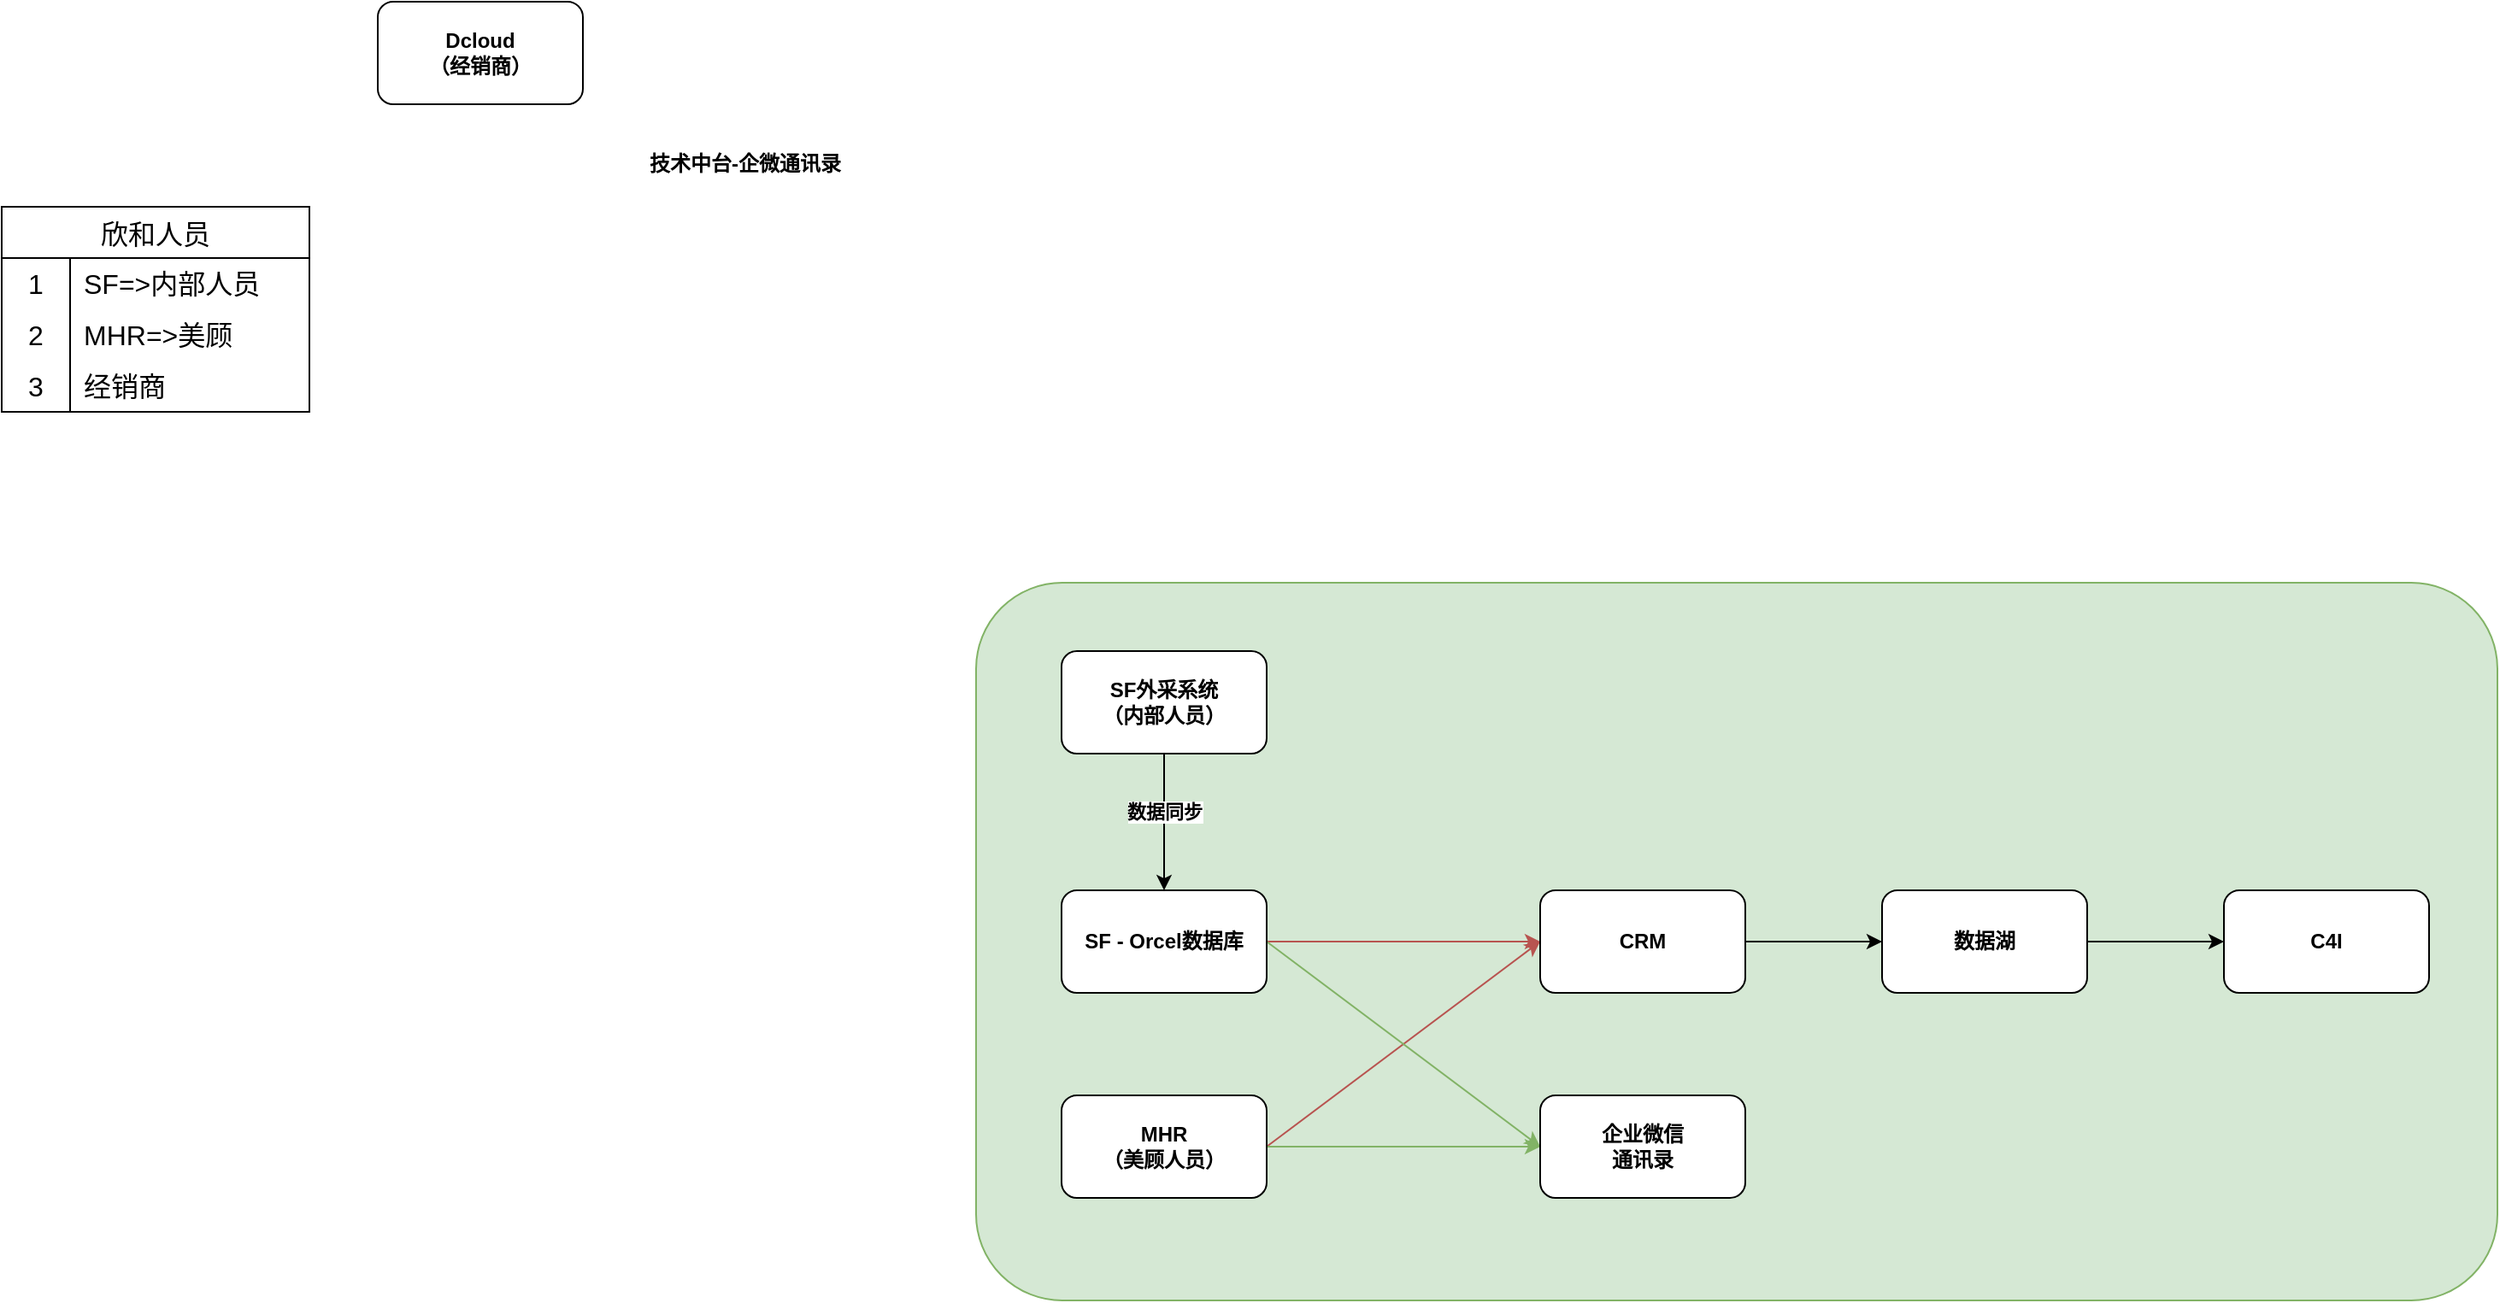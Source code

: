 <mxfile version="24.0.2" type="github">
  <diagram name="第 1 页" id="B5LX5rfYJhsngNCD7u-h">
    <mxGraphModel dx="978" dy="1781" grid="1" gridSize="10" guides="1" tooltips="1" connect="1" arrows="1" fold="1" page="1" pageScale="1" pageWidth="827" pageHeight="1169" math="0" shadow="0">
      <root>
        <mxCell id="0" />
        <mxCell id="1" parent="0" />
        <mxCell id="FaN1qW55NtizGSfyZZEe-50" value="" style="rounded=1;whiteSpace=wrap;html=1;fillColor=#d5e8d4;strokeColor=#82b366;arcSize=12;" vertex="1" parent="1">
          <mxGeometry x="730" y="330" width="890" height="420" as="geometry" />
        </mxCell>
        <mxCell id="FaN1qW55NtizGSfyZZEe-1" value="欣和人员" style="shape=table;startSize=30;container=1;collapsible=0;childLayout=tableLayout;fixedRows=1;rowLines=0;fontStyle=0;strokeColor=default;fontSize=16;" vertex="1" parent="1">
          <mxGeometry x="160" y="110" width="180" height="120" as="geometry" />
        </mxCell>
        <mxCell id="FaN1qW55NtizGSfyZZEe-2" value="" style="shape=tableRow;horizontal=0;startSize=0;swimlaneHead=0;swimlaneBody=0;top=0;left=0;bottom=0;right=0;collapsible=0;dropTarget=0;fillColor=none;points=[[0,0.5],[1,0.5]];portConstraint=eastwest;strokeColor=inherit;fontSize=16;" vertex="1" parent="FaN1qW55NtizGSfyZZEe-1">
          <mxGeometry y="30" width="180" height="30" as="geometry" />
        </mxCell>
        <mxCell id="FaN1qW55NtizGSfyZZEe-3" value="1" style="shape=partialRectangle;html=1;whiteSpace=wrap;connectable=0;fillColor=none;top=0;left=0;bottom=0;right=0;overflow=hidden;pointerEvents=1;strokeColor=inherit;fontSize=16;" vertex="1" parent="FaN1qW55NtizGSfyZZEe-2">
          <mxGeometry width="40" height="30" as="geometry">
            <mxRectangle width="40" height="30" as="alternateBounds" />
          </mxGeometry>
        </mxCell>
        <mxCell id="FaN1qW55NtizGSfyZZEe-4" value="SF=&amp;gt;内部人员" style="shape=partialRectangle;html=1;whiteSpace=wrap;connectable=0;fillColor=none;top=0;left=0;bottom=0;right=0;align=left;spacingLeft=6;overflow=hidden;strokeColor=inherit;fontSize=16;" vertex="1" parent="FaN1qW55NtizGSfyZZEe-2">
          <mxGeometry x="40" width="140" height="30" as="geometry">
            <mxRectangle width="140" height="30" as="alternateBounds" />
          </mxGeometry>
        </mxCell>
        <mxCell id="FaN1qW55NtizGSfyZZEe-5" value="" style="shape=tableRow;horizontal=0;startSize=0;swimlaneHead=0;swimlaneBody=0;top=0;left=0;bottom=0;right=0;collapsible=0;dropTarget=0;fillColor=none;points=[[0,0.5],[1,0.5]];portConstraint=eastwest;strokeColor=inherit;fontSize=16;" vertex="1" parent="FaN1qW55NtizGSfyZZEe-1">
          <mxGeometry y="60" width="180" height="30" as="geometry" />
        </mxCell>
        <mxCell id="FaN1qW55NtizGSfyZZEe-6" value="2" style="shape=partialRectangle;html=1;whiteSpace=wrap;connectable=0;fillColor=none;top=0;left=0;bottom=0;right=0;overflow=hidden;strokeColor=inherit;fontSize=16;" vertex="1" parent="FaN1qW55NtizGSfyZZEe-5">
          <mxGeometry width="40" height="30" as="geometry">
            <mxRectangle width="40" height="30" as="alternateBounds" />
          </mxGeometry>
        </mxCell>
        <mxCell id="FaN1qW55NtizGSfyZZEe-7" value="MHR=&amp;gt;美顾" style="shape=partialRectangle;html=1;whiteSpace=wrap;connectable=0;fillColor=none;top=0;left=0;bottom=0;right=0;align=left;spacingLeft=6;overflow=hidden;strokeColor=inherit;fontSize=16;" vertex="1" parent="FaN1qW55NtizGSfyZZEe-5">
          <mxGeometry x="40" width="140" height="30" as="geometry">
            <mxRectangle width="140" height="30" as="alternateBounds" />
          </mxGeometry>
        </mxCell>
        <mxCell id="FaN1qW55NtizGSfyZZEe-8" value="" style="shape=tableRow;horizontal=0;startSize=0;swimlaneHead=0;swimlaneBody=0;top=0;left=0;bottom=0;right=0;collapsible=0;dropTarget=0;fillColor=none;points=[[0,0.5],[1,0.5]];portConstraint=eastwest;strokeColor=inherit;fontSize=16;" vertex="1" parent="FaN1qW55NtizGSfyZZEe-1">
          <mxGeometry y="90" width="180" height="30" as="geometry" />
        </mxCell>
        <mxCell id="FaN1qW55NtizGSfyZZEe-9" value="3" style="shape=partialRectangle;html=1;whiteSpace=wrap;connectable=0;fillColor=none;top=0;left=0;bottom=0;right=0;overflow=hidden;strokeColor=inherit;fontSize=16;" vertex="1" parent="FaN1qW55NtizGSfyZZEe-8">
          <mxGeometry width="40" height="30" as="geometry">
            <mxRectangle width="40" height="30" as="alternateBounds" />
          </mxGeometry>
        </mxCell>
        <mxCell id="FaN1qW55NtizGSfyZZEe-10" value="经销商" style="shape=partialRectangle;html=1;whiteSpace=wrap;connectable=0;fillColor=none;top=0;left=0;bottom=0;right=0;align=left;spacingLeft=6;overflow=hidden;strokeColor=inherit;fontSize=16;" vertex="1" parent="FaN1qW55NtizGSfyZZEe-8">
          <mxGeometry x="40" width="140" height="30" as="geometry">
            <mxRectangle width="140" height="30" as="alternateBounds" />
          </mxGeometry>
        </mxCell>
        <mxCell id="FaN1qW55NtizGSfyZZEe-33" value="" style="edgeStyle=none;rounded=0;orthogonalLoop=1;jettySize=auto;html=1;" edge="1" parent="1" source="FaN1qW55NtizGSfyZZEe-21" target="FaN1qW55NtizGSfyZZEe-32">
          <mxGeometry relative="1" as="geometry" />
        </mxCell>
        <mxCell id="FaN1qW55NtizGSfyZZEe-34" value="数据同步" style="edgeLabel;html=1;align=center;verticalAlign=middle;resizable=0;points=[];fontStyle=1" vertex="1" connectable="0" parent="FaN1qW55NtizGSfyZZEe-33">
          <mxGeometry x="-0.215" y="2" relative="1" as="geometry">
            <mxPoint x="-2" y="2" as="offset" />
          </mxGeometry>
        </mxCell>
        <mxCell id="FaN1qW55NtizGSfyZZEe-21" value="SF外采系统&lt;br&gt;（内部人员）" style="rounded=1;whiteSpace=wrap;html=1;fontStyle=1" vertex="1" parent="1">
          <mxGeometry x="780" y="370" width="120" height="60" as="geometry" />
        </mxCell>
        <mxCell id="FaN1qW55NtizGSfyZZEe-38" style="edgeStyle=none;rounded=0;orthogonalLoop=1;jettySize=auto;html=1;entryX=0;entryY=0.5;entryDx=0;entryDy=0;fillColor=#f8cecc;strokeColor=#b85450;exitX=1;exitY=0.5;exitDx=0;exitDy=0;fontStyle=1" edge="1" parent="1" source="FaN1qW55NtizGSfyZZEe-22" target="FaN1qW55NtizGSfyZZEe-35">
          <mxGeometry relative="1" as="geometry">
            <mxPoint x="900" y="670" as="sourcePoint" />
          </mxGeometry>
        </mxCell>
        <mxCell id="FaN1qW55NtizGSfyZZEe-41" style="edgeStyle=none;rounded=0;orthogonalLoop=1;jettySize=auto;html=1;exitX=1;exitY=0.5;exitDx=0;exitDy=0;entryX=0;entryY=0.5;entryDx=0;entryDy=0;fillColor=#d5e8d4;strokeColor=#82b366;fontStyle=1" edge="1" parent="1" source="FaN1qW55NtizGSfyZZEe-22" target="FaN1qW55NtizGSfyZZEe-40">
          <mxGeometry relative="1" as="geometry" />
        </mxCell>
        <mxCell id="FaN1qW55NtizGSfyZZEe-22" value="MHR&lt;br&gt;（美顾人员）" style="rounded=1;whiteSpace=wrap;html=1;fontStyle=1" vertex="1" parent="1">
          <mxGeometry x="780" y="630" width="120" height="60" as="geometry" />
        </mxCell>
        <mxCell id="FaN1qW55NtizGSfyZZEe-24" value="&lt;b&gt;技术中台-企微通讯录&lt;/b&gt;" style="text;html=1;align=center;verticalAlign=middle;whiteSpace=wrap;rounded=0;" vertex="1" parent="1">
          <mxGeometry x="530" y="70" width="130" height="30" as="geometry" />
        </mxCell>
        <mxCell id="FaN1qW55NtizGSfyZZEe-25" value="Dcloud&lt;br&gt;（经销商）" style="rounded=1;whiteSpace=wrap;html=1;fontStyle=1" vertex="1" parent="1">
          <mxGeometry x="380" y="-10" width="120" height="60" as="geometry" />
        </mxCell>
        <mxCell id="FaN1qW55NtizGSfyZZEe-36" value="" style="edgeStyle=none;rounded=0;orthogonalLoop=1;jettySize=auto;html=1;fillColor=#f8cecc;strokeColor=#b85450;fontStyle=1" edge="1" parent="1" source="FaN1qW55NtizGSfyZZEe-32" target="FaN1qW55NtizGSfyZZEe-35">
          <mxGeometry relative="1" as="geometry" />
        </mxCell>
        <mxCell id="FaN1qW55NtizGSfyZZEe-43" style="edgeStyle=none;rounded=0;orthogonalLoop=1;jettySize=auto;html=1;exitX=1;exitY=0.5;exitDx=0;exitDy=0;entryX=0;entryY=0.5;entryDx=0;entryDy=0;fillColor=#d5e8d4;strokeColor=#82b366;fontStyle=1" edge="1" parent="1" source="FaN1qW55NtizGSfyZZEe-32" target="FaN1qW55NtizGSfyZZEe-40">
          <mxGeometry relative="1" as="geometry" />
        </mxCell>
        <mxCell id="FaN1qW55NtizGSfyZZEe-32" value="SF - Orcel数据库" style="whiteSpace=wrap;html=1;rounded=1;fontStyle=1;" vertex="1" parent="1">
          <mxGeometry x="780" y="510" width="120" height="60" as="geometry" />
        </mxCell>
        <mxCell id="FaN1qW55NtizGSfyZZEe-47" value="" style="edgeStyle=none;rounded=0;orthogonalLoop=1;jettySize=auto;html=1;" edge="1" parent="1" source="FaN1qW55NtizGSfyZZEe-35" target="FaN1qW55NtizGSfyZZEe-46">
          <mxGeometry relative="1" as="geometry" />
        </mxCell>
        <mxCell id="FaN1qW55NtizGSfyZZEe-35" value="CRM" style="whiteSpace=wrap;html=1;rounded=1;fontStyle=1;" vertex="1" parent="1">
          <mxGeometry x="1060" y="510" width="120" height="60" as="geometry" />
        </mxCell>
        <mxCell id="FaN1qW55NtizGSfyZZEe-40" value="企业微信&lt;br&gt;通讯录" style="whiteSpace=wrap;html=1;rounded=1;fontStyle=1;" vertex="1" parent="1">
          <mxGeometry x="1060" y="630" width="120" height="60" as="geometry" />
        </mxCell>
        <mxCell id="FaN1qW55NtizGSfyZZEe-49" value="" style="edgeStyle=none;rounded=0;orthogonalLoop=1;jettySize=auto;html=1;" edge="1" parent="1" source="FaN1qW55NtizGSfyZZEe-46" target="FaN1qW55NtizGSfyZZEe-48">
          <mxGeometry relative="1" as="geometry" />
        </mxCell>
        <mxCell id="FaN1qW55NtizGSfyZZEe-46" value="数据湖" style="whiteSpace=wrap;html=1;rounded=1;fontStyle=1;" vertex="1" parent="1">
          <mxGeometry x="1260" y="510" width="120" height="60" as="geometry" />
        </mxCell>
        <mxCell id="FaN1qW55NtizGSfyZZEe-48" value="C4I" style="whiteSpace=wrap;html=1;rounded=1;fontStyle=1;" vertex="1" parent="1">
          <mxGeometry x="1460" y="510" width="120" height="60" as="geometry" />
        </mxCell>
      </root>
    </mxGraphModel>
  </diagram>
</mxfile>
